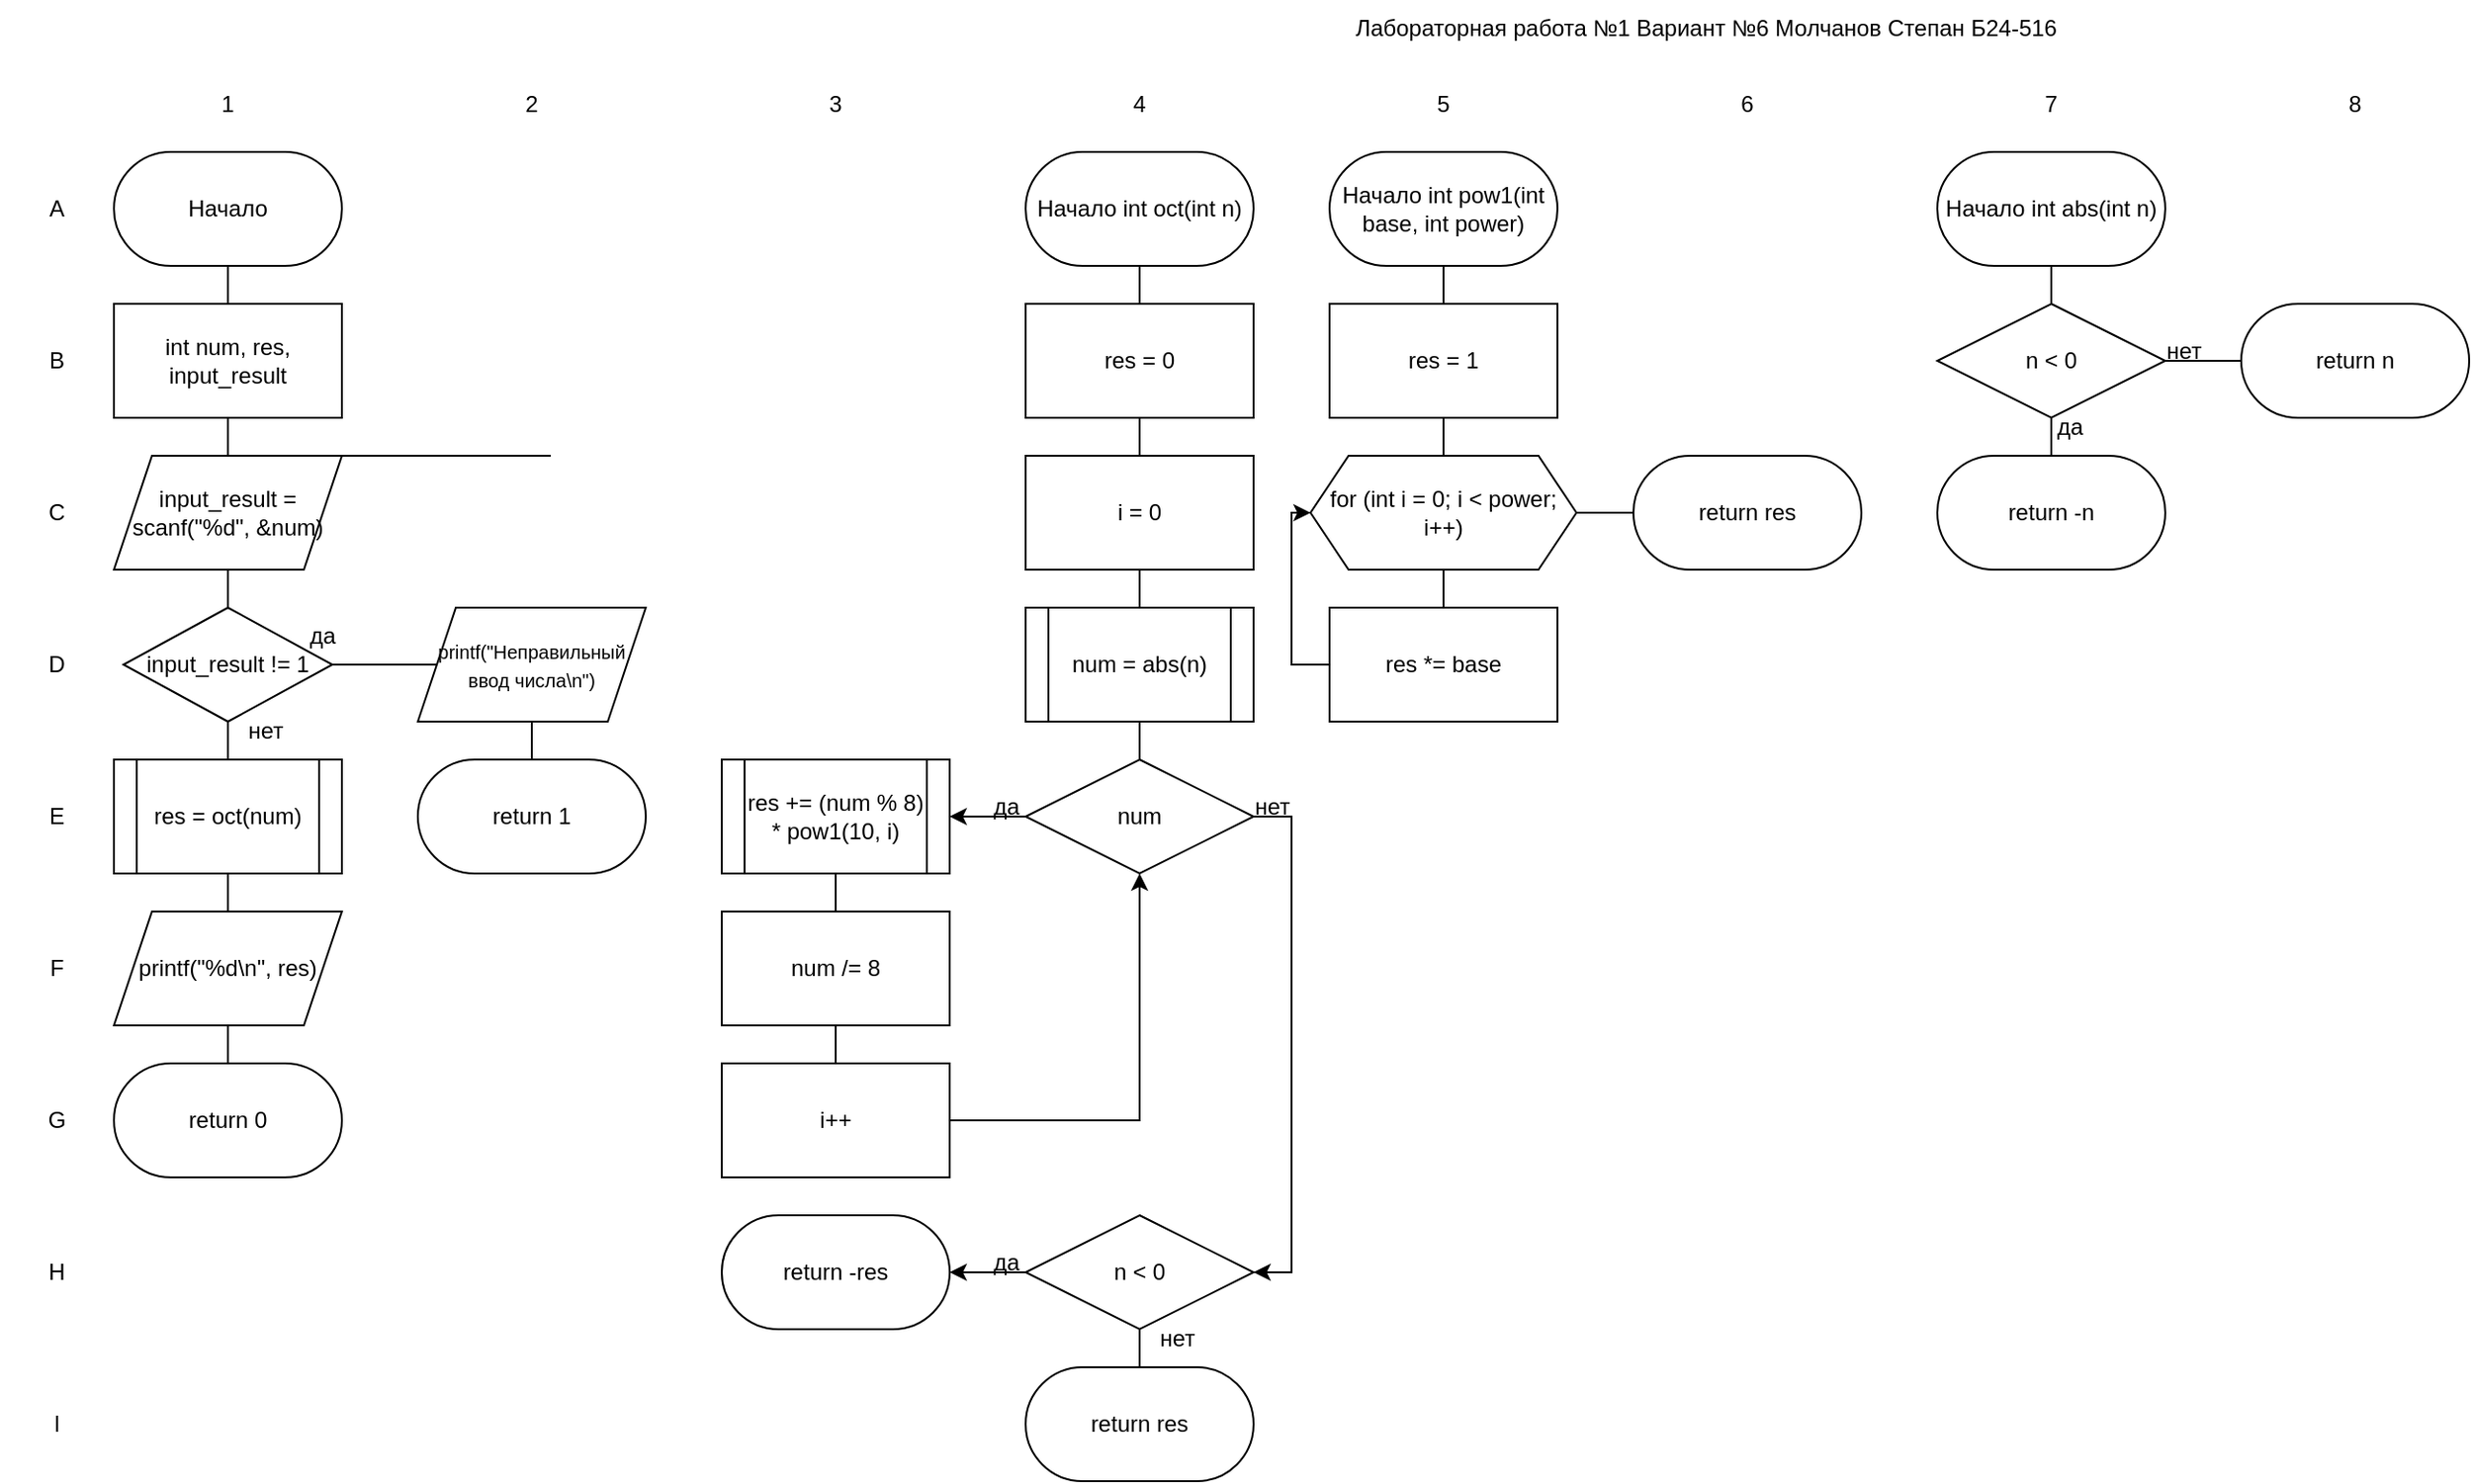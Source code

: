 <mxfile version="24.7.16">
  <diagram name="Страница — 1" id="HPTSugic-dNHS2c4acLU">
    <mxGraphModel dx="2310" dy="2517" grid="1" gridSize="10" guides="1" tooltips="1" connect="1" arrows="1" fold="1" page="1" pageScale="1" pageWidth="827" pageHeight="1169" math="0" shadow="0">
      <root>
        <mxCell id="0" />
        <mxCell id="1" parent="0" />
        <mxCell id="Ds-YJ_oy4xbHigb4ZMq1-26" value="" style="edgeStyle=orthogonalEdgeStyle;rounded=0;orthogonalLoop=1;jettySize=auto;html=1;entryX=0.5;entryY=0;entryDx=0;entryDy=0;endArrow=none;endFill=0;" parent="1" source="Ds-YJ_oy4xbHigb4ZMq1-1" edge="1">
          <mxGeometry relative="1" as="geometry">
            <mxPoint x="150" y="180" as="targetPoint" />
          </mxGeometry>
        </mxCell>
        <object label="Начало" id="Ds-YJ_oy4xbHigb4ZMq1-1">
          <mxCell style="rounded=1;whiteSpace=wrap;html=1;arcSize=50;" parent="1" vertex="1">
            <mxGeometry x="90" y="100" width="120" height="60" as="geometry" />
          </mxCell>
        </object>
        <mxCell id="Ds-YJ_oy4xbHigb4ZMq1-28" value="" style="edgeStyle=orthogonalEdgeStyle;rounded=0;orthogonalLoop=1;jettySize=auto;html=1;entryX=0.5;entryY=0;entryDx=0;entryDy=0;endArrow=none;endFill=0;" parent="1" source="Ds-YJ_oy4xbHigb4ZMq1-3" edge="1">
          <mxGeometry relative="1" as="geometry">
            <mxPoint x="150" y="340" as="targetPoint" />
          </mxGeometry>
        </mxCell>
        <mxCell id="Ds-YJ_oy4xbHigb4ZMq1-29" style="edgeStyle=orthogonalEdgeStyle;rounded=0;orthogonalLoop=1;jettySize=auto;html=1;exitX=0.5;exitY=1;exitDx=0;exitDy=0;entryX=0.5;entryY=0;entryDx=0;entryDy=0;endArrow=none;endFill=0;" parent="1" source="Ds-YJ_oy4xbHigb4ZMq1-4" edge="1">
          <mxGeometry relative="1" as="geometry">
            <mxPoint x="150" y="420" as="targetPoint" />
          </mxGeometry>
        </mxCell>
        <mxCell id="Ds-YJ_oy4xbHigb4ZMq1-35" style="edgeStyle=orthogonalEdgeStyle;rounded=0;orthogonalLoop=1;jettySize=auto;html=1;exitX=0.5;exitY=1;exitDx=0;exitDy=0;entryX=0.5;entryY=0;entryDx=0;entryDy=0;endArrow=none;endFill=0;" parent="1" source="Ds-YJ_oy4xbHigb4ZMq1-6" target="Ds-YJ_oy4xbHigb4ZMq1-7" edge="1">
          <mxGeometry relative="1" as="geometry" />
        </mxCell>
        <mxCell id="Ds-YJ_oy4xbHigb4ZMq1-6" value="res += (num % 8) * pow1(10, i)" style="shape=process;whiteSpace=wrap;html=1;backgroundOutline=1;" parent="1" vertex="1">
          <mxGeometry x="410" y="420" width="120" height="60" as="geometry" />
        </mxCell>
        <mxCell id="Ds-YJ_oy4xbHigb4ZMq1-36" style="edgeStyle=orthogonalEdgeStyle;rounded=0;orthogonalLoop=1;jettySize=auto;html=1;exitX=0.5;exitY=1;exitDx=0;exitDy=0;entryX=0.5;entryY=0;entryDx=0;entryDy=0;endArrow=none;endFill=0;" parent="1" source="Ds-YJ_oy4xbHigb4ZMq1-7" target="Ds-YJ_oy4xbHigb4ZMq1-8" edge="1">
          <mxGeometry relative="1" as="geometry" />
        </mxCell>
        <mxCell id="Ds-YJ_oy4xbHigb4ZMq1-7" value="num /= 8" style="rounded=0;whiteSpace=wrap;html=1;" parent="1" vertex="1">
          <mxGeometry x="410" y="500" width="120" height="60" as="geometry" />
        </mxCell>
        <mxCell id="Ds-YJ_oy4xbHigb4ZMq1-40" style="edgeStyle=orthogonalEdgeStyle;rounded=0;orthogonalLoop=1;jettySize=auto;html=1;exitX=1;exitY=0.5;exitDx=0;exitDy=0;entryX=0.5;entryY=1;entryDx=0;entryDy=0;" parent="1" source="Ds-YJ_oy4xbHigb4ZMq1-8" target="Ds-YJ_oy4xbHigb4ZMq1-14" edge="1">
          <mxGeometry relative="1" as="geometry" />
        </mxCell>
        <mxCell id="Ds-YJ_oy4xbHigb4ZMq1-8" value="i++" style="rounded=0;whiteSpace=wrap;html=1;" parent="1" vertex="1">
          <mxGeometry x="410" y="580" width="120" height="60" as="geometry" />
        </mxCell>
        <mxCell id="Ds-YJ_oy4xbHigb4ZMq1-9" value="return -res" style="rounded=1;whiteSpace=wrap;html=1;arcSize=50;" parent="1" vertex="1">
          <mxGeometry x="410" y="660" width="120" height="60" as="geometry" />
        </mxCell>
        <mxCell id="Ds-YJ_oy4xbHigb4ZMq1-30" style="edgeStyle=orthogonalEdgeStyle;rounded=0;orthogonalLoop=1;jettySize=auto;html=1;exitX=0.5;exitY=1;exitDx=0;exitDy=0;entryX=0.5;entryY=0;entryDx=0;entryDy=0;endArrow=none;endFill=0;" parent="1" source="Ds-YJ_oy4xbHigb4ZMq1-10" target="Ds-YJ_oy4xbHigb4ZMq1-11" edge="1">
          <mxGeometry relative="1" as="geometry" />
        </mxCell>
        <mxCell id="Ds-YJ_oy4xbHigb4ZMq1-10" value="Начало int oct(int n)" style="rounded=1;whiteSpace=wrap;html=1;arcSize=50;" parent="1" vertex="1">
          <mxGeometry x="570" y="100" width="120" height="60" as="geometry" />
        </mxCell>
        <mxCell id="Ds-YJ_oy4xbHigb4ZMq1-31" style="edgeStyle=orthogonalEdgeStyle;rounded=0;orthogonalLoop=1;jettySize=auto;html=1;exitX=0.5;exitY=1;exitDx=0;exitDy=0;entryX=0.5;entryY=0;entryDx=0;entryDy=0;endArrow=none;endFill=0;" parent="1" source="Ds-YJ_oy4xbHigb4ZMq1-11" target="Ds-YJ_oy4xbHigb4ZMq1-12" edge="1">
          <mxGeometry relative="1" as="geometry" />
        </mxCell>
        <mxCell id="Ds-YJ_oy4xbHigb4ZMq1-11" value="res = 0" style="rounded=0;whiteSpace=wrap;html=1;" parent="1" vertex="1">
          <mxGeometry x="570" y="180" width="120" height="60" as="geometry" />
        </mxCell>
        <mxCell id="Ds-YJ_oy4xbHigb4ZMq1-32" style="edgeStyle=orthogonalEdgeStyle;rounded=0;orthogonalLoop=1;jettySize=auto;html=1;exitX=0.5;exitY=1;exitDx=0;exitDy=0;entryX=0.5;entryY=0;entryDx=0;entryDy=0;endArrow=none;endFill=0;" parent="1" source="Ds-YJ_oy4xbHigb4ZMq1-12" target="Ds-YJ_oy4xbHigb4ZMq1-13" edge="1">
          <mxGeometry relative="1" as="geometry" />
        </mxCell>
        <mxCell id="Ds-YJ_oy4xbHigb4ZMq1-12" value="i = 0" style="rounded=0;whiteSpace=wrap;html=1;" parent="1" vertex="1">
          <mxGeometry x="570" y="260" width="120" height="60" as="geometry" />
        </mxCell>
        <mxCell id="Ds-YJ_oy4xbHigb4ZMq1-33" style="edgeStyle=orthogonalEdgeStyle;rounded=0;orthogonalLoop=1;jettySize=auto;html=1;exitX=0.5;exitY=1;exitDx=0;exitDy=0;entryX=0.5;entryY=0;entryDx=0;entryDy=0;endArrow=none;endFill=0;" parent="1" source="Ds-YJ_oy4xbHigb4ZMq1-13" target="Ds-YJ_oy4xbHigb4ZMq1-14" edge="1">
          <mxGeometry relative="1" as="geometry" />
        </mxCell>
        <mxCell id="Ds-YJ_oy4xbHigb4ZMq1-13" value="num = abs(n)" style="shape=process;whiteSpace=wrap;html=1;backgroundOutline=1;" parent="1" vertex="1">
          <mxGeometry x="570" y="340" width="120" height="60" as="geometry" />
        </mxCell>
        <mxCell id="Ds-YJ_oy4xbHigb4ZMq1-34" style="edgeStyle=orthogonalEdgeStyle;rounded=0;orthogonalLoop=1;jettySize=auto;html=1;exitX=0;exitY=0.5;exitDx=0;exitDy=0;entryX=1;entryY=0.5;entryDx=0;entryDy=0;" parent="1" source="Ds-YJ_oy4xbHigb4ZMq1-14" target="Ds-YJ_oy4xbHigb4ZMq1-6" edge="1">
          <mxGeometry relative="1" as="geometry" />
        </mxCell>
        <mxCell id="Ds-YJ_oy4xbHigb4ZMq1-41" style="edgeStyle=orthogonalEdgeStyle;rounded=0;orthogonalLoop=1;jettySize=auto;html=1;exitX=1;exitY=0.5;exitDx=0;exitDy=0;entryX=1;entryY=0.5;entryDx=0;entryDy=0;" parent="1" source="Ds-YJ_oy4xbHigb4ZMq1-14" target="Ds-YJ_oy4xbHigb4ZMq1-15" edge="1">
          <mxGeometry relative="1" as="geometry" />
        </mxCell>
        <mxCell id="Ds-YJ_oy4xbHigb4ZMq1-14" value="num" style="rhombus;whiteSpace=wrap;html=1;" parent="1" vertex="1">
          <mxGeometry x="570" y="420" width="120" height="60" as="geometry" />
        </mxCell>
        <mxCell id="Ds-YJ_oy4xbHigb4ZMq1-42" style="edgeStyle=orthogonalEdgeStyle;rounded=0;orthogonalLoop=1;jettySize=auto;html=1;exitX=0;exitY=0.5;exitDx=0;exitDy=0;entryX=1;entryY=0.5;entryDx=0;entryDy=0;" parent="1" source="Ds-YJ_oy4xbHigb4ZMq1-15" target="Ds-YJ_oy4xbHigb4ZMq1-9" edge="1">
          <mxGeometry relative="1" as="geometry" />
        </mxCell>
        <mxCell id="Ds-YJ_oy4xbHigb4ZMq1-43" style="edgeStyle=orthogonalEdgeStyle;rounded=0;orthogonalLoop=1;jettySize=auto;html=1;exitX=0.5;exitY=1;exitDx=0;exitDy=0;entryX=0.5;entryY=0;entryDx=0;entryDy=0;endArrow=none;endFill=0;" parent="1" source="Ds-YJ_oy4xbHigb4ZMq1-15" target="Ds-YJ_oy4xbHigb4ZMq1-16" edge="1">
          <mxGeometry relative="1" as="geometry" />
        </mxCell>
        <mxCell id="Ds-YJ_oy4xbHigb4ZMq1-15" value="n &amp;lt; 0" style="rhombus;whiteSpace=wrap;html=1;" parent="1" vertex="1">
          <mxGeometry x="570" y="660" width="120" height="60" as="geometry" />
        </mxCell>
        <mxCell id="Ds-YJ_oy4xbHigb4ZMq1-16" value="return res" style="rounded=1;whiteSpace=wrap;html=1;arcSize=50;" parent="1" vertex="1">
          <mxGeometry x="570" y="740" width="120" height="60" as="geometry" />
        </mxCell>
        <mxCell id="Ds-YJ_oy4xbHigb4ZMq1-44" style="edgeStyle=orthogonalEdgeStyle;rounded=0;orthogonalLoop=1;jettySize=auto;html=1;exitX=0.5;exitY=1;exitDx=0;exitDy=0;entryX=0.5;entryY=0;entryDx=0;entryDy=0;endArrow=none;endFill=0;" parent="1" source="Ds-YJ_oy4xbHigb4ZMq1-17" target="Ds-YJ_oy4xbHigb4ZMq1-18" edge="1">
          <mxGeometry relative="1" as="geometry" />
        </mxCell>
        <mxCell id="Ds-YJ_oy4xbHigb4ZMq1-17" value="Начало int pow1(int base, int power)" style="rounded=1;whiteSpace=wrap;html=1;arcSize=50;" parent="1" vertex="1">
          <mxGeometry x="730" y="100" width="120" height="60" as="geometry" />
        </mxCell>
        <mxCell id="Ds-YJ_oy4xbHigb4ZMq1-45" style="edgeStyle=orthogonalEdgeStyle;rounded=0;orthogonalLoop=1;jettySize=auto;html=1;exitX=0.5;exitY=1;exitDx=0;exitDy=0;entryX=0.5;entryY=0;entryDx=0;entryDy=0;endArrow=none;endFill=0;" parent="1" source="Ds-YJ_oy4xbHigb4ZMq1-18" target="Ds-YJ_oy4xbHigb4ZMq1-19" edge="1">
          <mxGeometry relative="1" as="geometry" />
        </mxCell>
        <mxCell id="Ds-YJ_oy4xbHigb4ZMq1-18" value="res = 1" style="rounded=0;whiteSpace=wrap;html=1;" parent="1" vertex="1">
          <mxGeometry x="730" y="180" width="120" height="60" as="geometry" />
        </mxCell>
        <mxCell id="Ds-YJ_oy4xbHigb4ZMq1-48" style="edgeStyle=orthogonalEdgeStyle;rounded=0;orthogonalLoop=1;jettySize=auto;html=1;exitX=1;exitY=0.5;exitDx=0;exitDy=0;entryX=0;entryY=0.5;entryDx=0;entryDy=0;endArrow=none;endFill=0;" parent="1" source="Ds-YJ_oy4xbHigb4ZMq1-19" target="Ds-YJ_oy4xbHigb4ZMq1-21" edge="1">
          <mxGeometry relative="1" as="geometry" />
        </mxCell>
        <mxCell id="Ds-YJ_oy4xbHigb4ZMq1-19" value="for (int i = 0; i &amp;lt; power; i++)" style="shape=hexagon;perimeter=hexagonPerimeter2;whiteSpace=wrap;html=1;fixedSize=1;" parent="1" vertex="1">
          <mxGeometry x="720" y="260" width="140" height="60" as="geometry" />
        </mxCell>
        <mxCell id="Ds-YJ_oy4xbHigb4ZMq1-47" style="edgeStyle=orthogonalEdgeStyle;rounded=0;orthogonalLoop=1;jettySize=auto;html=1;exitX=0.5;exitY=0;exitDx=0;exitDy=0;entryX=0.5;entryY=1;entryDx=0;entryDy=0;endArrow=none;endFill=0;" parent="1" source="Ds-YJ_oy4xbHigb4ZMq1-20" target="Ds-YJ_oy4xbHigb4ZMq1-19" edge="1">
          <mxGeometry relative="1" as="geometry" />
        </mxCell>
        <mxCell id="Ds-YJ_oy4xbHigb4ZMq1-20" value="res *= base" style="rounded=0;whiteSpace=wrap;html=1;" parent="1" vertex="1">
          <mxGeometry x="730" y="340" width="120" height="60" as="geometry" />
        </mxCell>
        <mxCell id="Ds-YJ_oy4xbHigb4ZMq1-21" value="return res" style="rounded=1;whiteSpace=wrap;html=1;arcSize=50;" parent="1" vertex="1">
          <mxGeometry x="890" y="260" width="120" height="60" as="geometry" />
        </mxCell>
        <mxCell id="Ds-YJ_oy4xbHigb4ZMq1-49" style="edgeStyle=orthogonalEdgeStyle;rounded=0;orthogonalLoop=1;jettySize=auto;html=1;exitX=0.5;exitY=1;exitDx=0;exitDy=0;entryX=0.5;entryY=0;entryDx=0;entryDy=0;endArrow=none;endFill=0;" parent="1" source="Ds-YJ_oy4xbHigb4ZMq1-22" target="Ds-YJ_oy4xbHigb4ZMq1-23" edge="1">
          <mxGeometry relative="1" as="geometry" />
        </mxCell>
        <mxCell id="Ds-YJ_oy4xbHigb4ZMq1-22" value="Начало int abs(int n)" style="rounded=1;whiteSpace=wrap;html=1;arcSize=50;" parent="1" vertex="1">
          <mxGeometry x="1050" y="100" width="120" height="60" as="geometry" />
        </mxCell>
        <mxCell id="Ds-YJ_oy4xbHigb4ZMq1-50" style="edgeStyle=orthogonalEdgeStyle;rounded=0;orthogonalLoop=1;jettySize=auto;html=1;exitX=1;exitY=0.5;exitDx=0;exitDy=0;entryX=0;entryY=0.5;entryDx=0;entryDy=0;endArrow=none;endFill=0;" parent="1" source="Ds-YJ_oy4xbHigb4ZMq1-23" target="Ds-YJ_oy4xbHigb4ZMq1-25" edge="1">
          <mxGeometry relative="1" as="geometry" />
        </mxCell>
        <mxCell id="Ds-YJ_oy4xbHigb4ZMq1-51" style="edgeStyle=orthogonalEdgeStyle;rounded=0;orthogonalLoop=1;jettySize=auto;html=1;exitX=0.5;exitY=1;exitDx=0;exitDy=0;entryX=0.5;entryY=0;entryDx=0;entryDy=0;endArrow=none;endFill=0;" parent="1" source="Ds-YJ_oy4xbHigb4ZMq1-23" target="Ds-YJ_oy4xbHigb4ZMq1-24" edge="1">
          <mxGeometry relative="1" as="geometry" />
        </mxCell>
        <mxCell id="Ds-YJ_oy4xbHigb4ZMq1-23" value="n &amp;lt; 0" style="rhombus;whiteSpace=wrap;html=1;" parent="1" vertex="1">
          <mxGeometry x="1050" y="180" width="120" height="60" as="geometry" />
        </mxCell>
        <mxCell id="Ds-YJ_oy4xbHigb4ZMq1-24" value="return -n" style="rounded=1;whiteSpace=wrap;html=1;arcSize=50;" parent="1" vertex="1">
          <mxGeometry x="1050" y="260" width="120" height="60" as="geometry" />
        </mxCell>
        <mxCell id="Ds-YJ_oy4xbHigb4ZMq1-25" value="return n" style="rounded=1;whiteSpace=wrap;html=1;arcSize=50;" parent="1" vertex="1">
          <mxGeometry x="1210" y="180" width="120" height="60" as="geometry" />
        </mxCell>
        <mxCell id="Ds-YJ_oy4xbHigb4ZMq1-27" value="" style="endArrow=none;html=1;rounded=0;entryX=0.5;entryY=1;entryDx=0;entryDy=0;exitX=0.5;exitY=0;exitDx=0;exitDy=0;" parent="1" target="Ds-YJ_oy4xbHigb4ZMq1-2" edge="1">
          <mxGeometry width="50" height="50" relative="1" as="geometry">
            <mxPoint x="150" y="260" as="sourcePoint" />
            <mxPoint x="320" y="260" as="targetPoint" />
          </mxGeometry>
        </mxCell>
        <mxCell id="Ds-YJ_oy4xbHigb4ZMq1-46" style="edgeStyle=orthogonalEdgeStyle;rounded=0;orthogonalLoop=1;jettySize=auto;html=1;exitX=0;exitY=0.667;exitDx=0;exitDy=0;entryX=0;entryY=0.5;entryDx=0;entryDy=0;exitPerimeter=0;" parent="1" source="Ds-YJ_oy4xbHigb4ZMq1-20" target="Ds-YJ_oy4xbHigb4ZMq1-19" edge="1">
          <mxGeometry relative="1" as="geometry">
            <Array as="points">
              <mxPoint x="730" y="370" />
              <mxPoint x="710" y="370" />
              <mxPoint x="710" y="290" />
            </Array>
          </mxGeometry>
        </mxCell>
        <mxCell id="Ds-YJ_oy4xbHigb4ZMq1-52" value="1" style="text;html=1;align=center;verticalAlign=middle;whiteSpace=wrap;rounded=0;" parent="1" vertex="1">
          <mxGeometry x="120" y="60" width="60" height="30" as="geometry" />
        </mxCell>
        <mxCell id="Ds-YJ_oy4xbHigb4ZMq1-53" value="2" style="text;html=1;align=center;verticalAlign=middle;whiteSpace=wrap;rounded=0;" parent="1" vertex="1">
          <mxGeometry x="280" y="60" width="60" height="30" as="geometry" />
        </mxCell>
        <mxCell id="Ds-YJ_oy4xbHigb4ZMq1-54" value="3" style="text;html=1;align=center;verticalAlign=middle;whiteSpace=wrap;rounded=0;" parent="1" vertex="1">
          <mxGeometry x="440" y="60" width="60" height="30" as="geometry" />
        </mxCell>
        <mxCell id="Ds-YJ_oy4xbHigb4ZMq1-55" value="4" style="text;html=1;align=center;verticalAlign=middle;whiteSpace=wrap;rounded=0;" parent="1" vertex="1">
          <mxGeometry x="600" y="60" width="60" height="30" as="geometry" />
        </mxCell>
        <mxCell id="Ds-YJ_oy4xbHigb4ZMq1-56" value="5" style="text;html=1;align=center;verticalAlign=middle;whiteSpace=wrap;rounded=0;" parent="1" vertex="1">
          <mxGeometry x="760" y="60" width="60" height="30" as="geometry" />
        </mxCell>
        <mxCell id="Ds-YJ_oy4xbHigb4ZMq1-57" value="6" style="text;html=1;align=center;verticalAlign=middle;whiteSpace=wrap;rounded=0;" parent="1" vertex="1">
          <mxGeometry x="920" y="60" width="60" height="30" as="geometry" />
        </mxCell>
        <mxCell id="Ds-YJ_oy4xbHigb4ZMq1-58" value="7" style="text;html=1;align=center;verticalAlign=middle;whiteSpace=wrap;rounded=0;" parent="1" vertex="1">
          <mxGeometry x="1080" y="60" width="60" height="30" as="geometry" />
        </mxCell>
        <mxCell id="Ds-YJ_oy4xbHigb4ZMq1-59" value="A" style="text;html=1;align=center;verticalAlign=middle;whiteSpace=wrap;rounded=0;" parent="1" vertex="1">
          <mxGeometry x="30" y="115" width="60" height="30" as="geometry" />
        </mxCell>
        <mxCell id="Ds-YJ_oy4xbHigb4ZMq1-60" value="B" style="text;html=1;align=center;verticalAlign=middle;whiteSpace=wrap;rounded=0;" parent="1" vertex="1">
          <mxGeometry x="30" y="195" width="60" height="30" as="geometry" />
        </mxCell>
        <mxCell id="Ds-YJ_oy4xbHigb4ZMq1-61" value="C" style="text;html=1;align=center;verticalAlign=middle;whiteSpace=wrap;rounded=0;" parent="1" vertex="1">
          <mxGeometry x="30" y="275" width="60" height="30" as="geometry" />
        </mxCell>
        <mxCell id="Ds-YJ_oy4xbHigb4ZMq1-62" value="D" style="text;html=1;align=center;verticalAlign=middle;whiteSpace=wrap;rounded=0;" parent="1" vertex="1">
          <mxGeometry x="30" y="355" width="60" height="30" as="geometry" />
        </mxCell>
        <mxCell id="Ds-YJ_oy4xbHigb4ZMq1-63" value="E" style="text;html=1;align=center;verticalAlign=middle;whiteSpace=wrap;rounded=0;" parent="1" vertex="1">
          <mxGeometry x="30" y="435" width="60" height="30" as="geometry" />
        </mxCell>
        <mxCell id="Ds-YJ_oy4xbHigb4ZMq1-64" value="F" style="text;html=1;align=center;verticalAlign=middle;whiteSpace=wrap;rounded=0;" parent="1" vertex="1">
          <mxGeometry x="30" y="515" width="60" height="30" as="geometry" />
        </mxCell>
        <mxCell id="Ds-YJ_oy4xbHigb4ZMq1-65" value="G" style="text;html=1;align=center;verticalAlign=middle;whiteSpace=wrap;rounded=0;" parent="1" vertex="1">
          <mxGeometry x="30" y="595" width="60" height="30" as="geometry" />
        </mxCell>
        <mxCell id="Ds-YJ_oy4xbHigb4ZMq1-66" value="H" style="text;html=1;align=center;verticalAlign=middle;whiteSpace=wrap;rounded=0;" parent="1" vertex="1">
          <mxGeometry x="30" y="675" width="60" height="30" as="geometry" />
        </mxCell>
        <mxCell id="Ds-YJ_oy4xbHigb4ZMq1-67" value="I" style="text;html=1;align=center;verticalAlign=middle;whiteSpace=wrap;rounded=0;" parent="1" vertex="1">
          <mxGeometry x="30" y="755" width="60" height="30" as="geometry" />
        </mxCell>
        <mxCell id="Ds-YJ_oy4xbHigb4ZMq1-68" value="Лабораторная работа №1 Вариант №6 Молчанов Степан Б24-516&amp;nbsp;" style="text;html=1;align=center;verticalAlign=middle;whiteSpace=wrap;rounded=0;" parent="1" vertex="1">
          <mxGeometry x="740" y="20" width="380" height="30" as="geometry" />
        </mxCell>
        <mxCell id="jBKUbZ9cttElVpnd333p-1" value="да" style="text;html=1;align=center;verticalAlign=middle;whiteSpace=wrap;rounded=0;" parent="1" vertex="1">
          <mxGeometry x="530" y="430" width="60" height="30" as="geometry" />
        </mxCell>
        <mxCell id="jBKUbZ9cttElVpnd333p-2" value="нет" style="text;html=1;align=center;verticalAlign=middle;whiteSpace=wrap;rounded=0;" parent="1" vertex="1">
          <mxGeometry x="670" y="430" width="60" height="30" as="geometry" />
        </mxCell>
        <mxCell id="jBKUbZ9cttElVpnd333p-4" value="да" style="text;html=1;align=center;verticalAlign=middle;whiteSpace=wrap;rounded=0;" parent="1" vertex="1">
          <mxGeometry x="530" y="670" width="60" height="30" as="geometry" />
        </mxCell>
        <mxCell id="jBKUbZ9cttElVpnd333p-5" value="нет" style="text;html=1;align=center;verticalAlign=middle;whiteSpace=wrap;rounded=0;" parent="1" vertex="1">
          <mxGeometry x="620" y="710" width="60" height="30" as="geometry" />
        </mxCell>
        <mxCell id="jBKUbZ9cttElVpnd333p-6" value="да" style="text;html=1;align=center;verticalAlign=middle;whiteSpace=wrap;rounded=0;" parent="1" vertex="1">
          <mxGeometry x="1090" y="230" width="60" height="30" as="geometry" />
        </mxCell>
        <mxCell id="jBKUbZ9cttElVpnd333p-8" value="нет" style="text;html=1;align=center;verticalAlign=middle;whiteSpace=wrap;rounded=0;" parent="1" vertex="1">
          <mxGeometry x="1150" y="190" width="60" height="30" as="geometry" />
        </mxCell>
        <mxCell id="5bTyz74XH4WLBc9bGVfD-10" style="edgeStyle=orthogonalEdgeStyle;rounded=0;orthogonalLoop=1;jettySize=auto;html=1;exitX=0.5;exitY=1;exitDx=0;exitDy=0;entryX=0.5;entryY=0;entryDx=0;entryDy=0;endArrow=none;endFill=0;" edge="1" parent="1" source="5bTyz74XH4WLBc9bGVfD-1" target="5bTyz74XH4WLBc9bGVfD-3">
          <mxGeometry relative="1" as="geometry" />
        </mxCell>
        <mxCell id="5bTyz74XH4WLBc9bGVfD-1" value="int num, res, input_result" style="rounded=0;whiteSpace=wrap;html=1;" vertex="1" parent="1">
          <mxGeometry x="90" y="180" width="120" height="60" as="geometry" />
        </mxCell>
        <mxCell id="5bTyz74XH4WLBc9bGVfD-11" style="edgeStyle=orthogonalEdgeStyle;rounded=0;orthogonalLoop=1;jettySize=auto;html=1;exitX=0.5;exitY=1;exitDx=0;exitDy=0;entryX=0.5;entryY=0;entryDx=0;entryDy=0;endArrow=none;endFill=0;" edge="1" parent="1" source="5bTyz74XH4WLBc9bGVfD-3" target="5bTyz74XH4WLBc9bGVfD-4">
          <mxGeometry relative="1" as="geometry" />
        </mxCell>
        <mxCell id="5bTyz74XH4WLBc9bGVfD-3" value="input_result = scanf(&quot;%d&quot;, &amp;amp;num)" style="shape=parallelogram;perimeter=parallelogramPerimeter;whiteSpace=wrap;html=1;fixedSize=1;" vertex="1" parent="1">
          <mxGeometry x="90" y="260" width="120" height="60" as="geometry" />
        </mxCell>
        <mxCell id="5bTyz74XH4WLBc9bGVfD-12" style="edgeStyle=orthogonalEdgeStyle;rounded=0;orthogonalLoop=1;jettySize=auto;html=1;exitX=1;exitY=0.5;exitDx=0;exitDy=0;entryX=0;entryY=0.5;entryDx=0;entryDy=0;endArrow=none;endFill=0;" edge="1" parent="1" source="5bTyz74XH4WLBc9bGVfD-4" target="5bTyz74XH4WLBc9bGVfD-5">
          <mxGeometry relative="1" as="geometry" />
        </mxCell>
        <mxCell id="5bTyz74XH4WLBc9bGVfD-14" style="edgeStyle=orthogonalEdgeStyle;rounded=0;orthogonalLoop=1;jettySize=auto;html=1;exitX=0.5;exitY=1;exitDx=0;exitDy=0;entryX=0.5;entryY=0;entryDx=0;entryDy=0;endArrow=none;endFill=0;" edge="1" parent="1" source="5bTyz74XH4WLBc9bGVfD-4" target="5bTyz74XH4WLBc9bGVfD-7">
          <mxGeometry relative="1" as="geometry" />
        </mxCell>
        <mxCell id="5bTyz74XH4WLBc9bGVfD-4" value="input_result != 1" style="rhombus;whiteSpace=wrap;html=1;" vertex="1" parent="1">
          <mxGeometry x="95" y="340" width="110" height="60" as="geometry" />
        </mxCell>
        <mxCell id="5bTyz74XH4WLBc9bGVfD-13" style="edgeStyle=orthogonalEdgeStyle;rounded=0;orthogonalLoop=1;jettySize=auto;html=1;exitX=0.5;exitY=1;exitDx=0;exitDy=0;entryX=0.5;entryY=0;entryDx=0;entryDy=0;endArrow=none;endFill=0;" edge="1" parent="1" source="5bTyz74XH4WLBc9bGVfD-5" target="5bTyz74XH4WLBc9bGVfD-6">
          <mxGeometry relative="1" as="geometry" />
        </mxCell>
        <mxCell id="5bTyz74XH4WLBc9bGVfD-5" value="&lt;font style=&quot;font-size: 10px;&quot;&gt;printf(&quot;Неправильный ввод числа\n&quot;)&lt;/font&gt;" style="shape=parallelogram;perimeter=parallelogramPerimeter;whiteSpace=wrap;html=1;fixedSize=1;" vertex="1" parent="1">
          <mxGeometry x="250" y="340" width="120" height="60" as="geometry" />
        </mxCell>
        <mxCell id="5bTyz74XH4WLBc9bGVfD-6" value="return 1" style="rounded=1;whiteSpace=wrap;html=1;arcSize=50;" vertex="1" parent="1">
          <mxGeometry x="250" y="420" width="120" height="60" as="geometry" />
        </mxCell>
        <mxCell id="5bTyz74XH4WLBc9bGVfD-15" style="edgeStyle=orthogonalEdgeStyle;rounded=0;orthogonalLoop=1;jettySize=auto;html=1;exitX=0.5;exitY=1;exitDx=0;exitDy=0;entryX=0.5;entryY=0;entryDx=0;entryDy=0;endArrow=none;endFill=0;" edge="1" parent="1" source="5bTyz74XH4WLBc9bGVfD-7" target="5bTyz74XH4WLBc9bGVfD-8">
          <mxGeometry relative="1" as="geometry" />
        </mxCell>
        <mxCell id="5bTyz74XH4WLBc9bGVfD-7" value="res = oct(num)" style="shape=process;whiteSpace=wrap;html=1;backgroundOutline=1;" vertex="1" parent="1">
          <mxGeometry x="90" y="420" width="120" height="60" as="geometry" />
        </mxCell>
        <mxCell id="5bTyz74XH4WLBc9bGVfD-16" style="edgeStyle=orthogonalEdgeStyle;rounded=0;orthogonalLoop=1;jettySize=auto;html=1;exitX=0.5;exitY=1;exitDx=0;exitDy=0;entryX=0.5;entryY=0;entryDx=0;entryDy=0;endArrow=none;endFill=0;" edge="1" parent="1" source="5bTyz74XH4WLBc9bGVfD-8" target="5bTyz74XH4WLBc9bGVfD-9">
          <mxGeometry relative="1" as="geometry" />
        </mxCell>
        <mxCell id="5bTyz74XH4WLBc9bGVfD-8" value="printf(&quot;%d\n&quot;, res)" style="shape=parallelogram;perimeter=parallelogramPerimeter;whiteSpace=wrap;html=1;fixedSize=1;" vertex="1" parent="1">
          <mxGeometry x="90" y="500" width="120" height="60" as="geometry" />
        </mxCell>
        <mxCell id="5bTyz74XH4WLBc9bGVfD-9" value="return 0" style="rounded=1;whiteSpace=wrap;html=1;arcSize=50;" vertex="1" parent="1">
          <mxGeometry x="90" y="580" width="120" height="60" as="geometry" />
        </mxCell>
        <mxCell id="5bTyz74XH4WLBc9bGVfD-17" value="да" style="text;html=1;align=center;verticalAlign=middle;whiteSpace=wrap;rounded=0;" vertex="1" parent="1">
          <mxGeometry x="170" y="340" width="60" height="30" as="geometry" />
        </mxCell>
        <mxCell id="5bTyz74XH4WLBc9bGVfD-18" value="нет" style="text;html=1;align=center;verticalAlign=middle;whiteSpace=wrap;rounded=0;" vertex="1" parent="1">
          <mxGeometry x="140" y="390" width="60" height="30" as="geometry" />
        </mxCell>
        <mxCell id="5bTyz74XH4WLBc9bGVfD-19" value="8" style="text;html=1;align=center;verticalAlign=middle;whiteSpace=wrap;rounded=0;" vertex="1" parent="1">
          <mxGeometry x="1240" y="60" width="60" height="30" as="geometry" />
        </mxCell>
      </root>
    </mxGraphModel>
  </diagram>
</mxfile>
